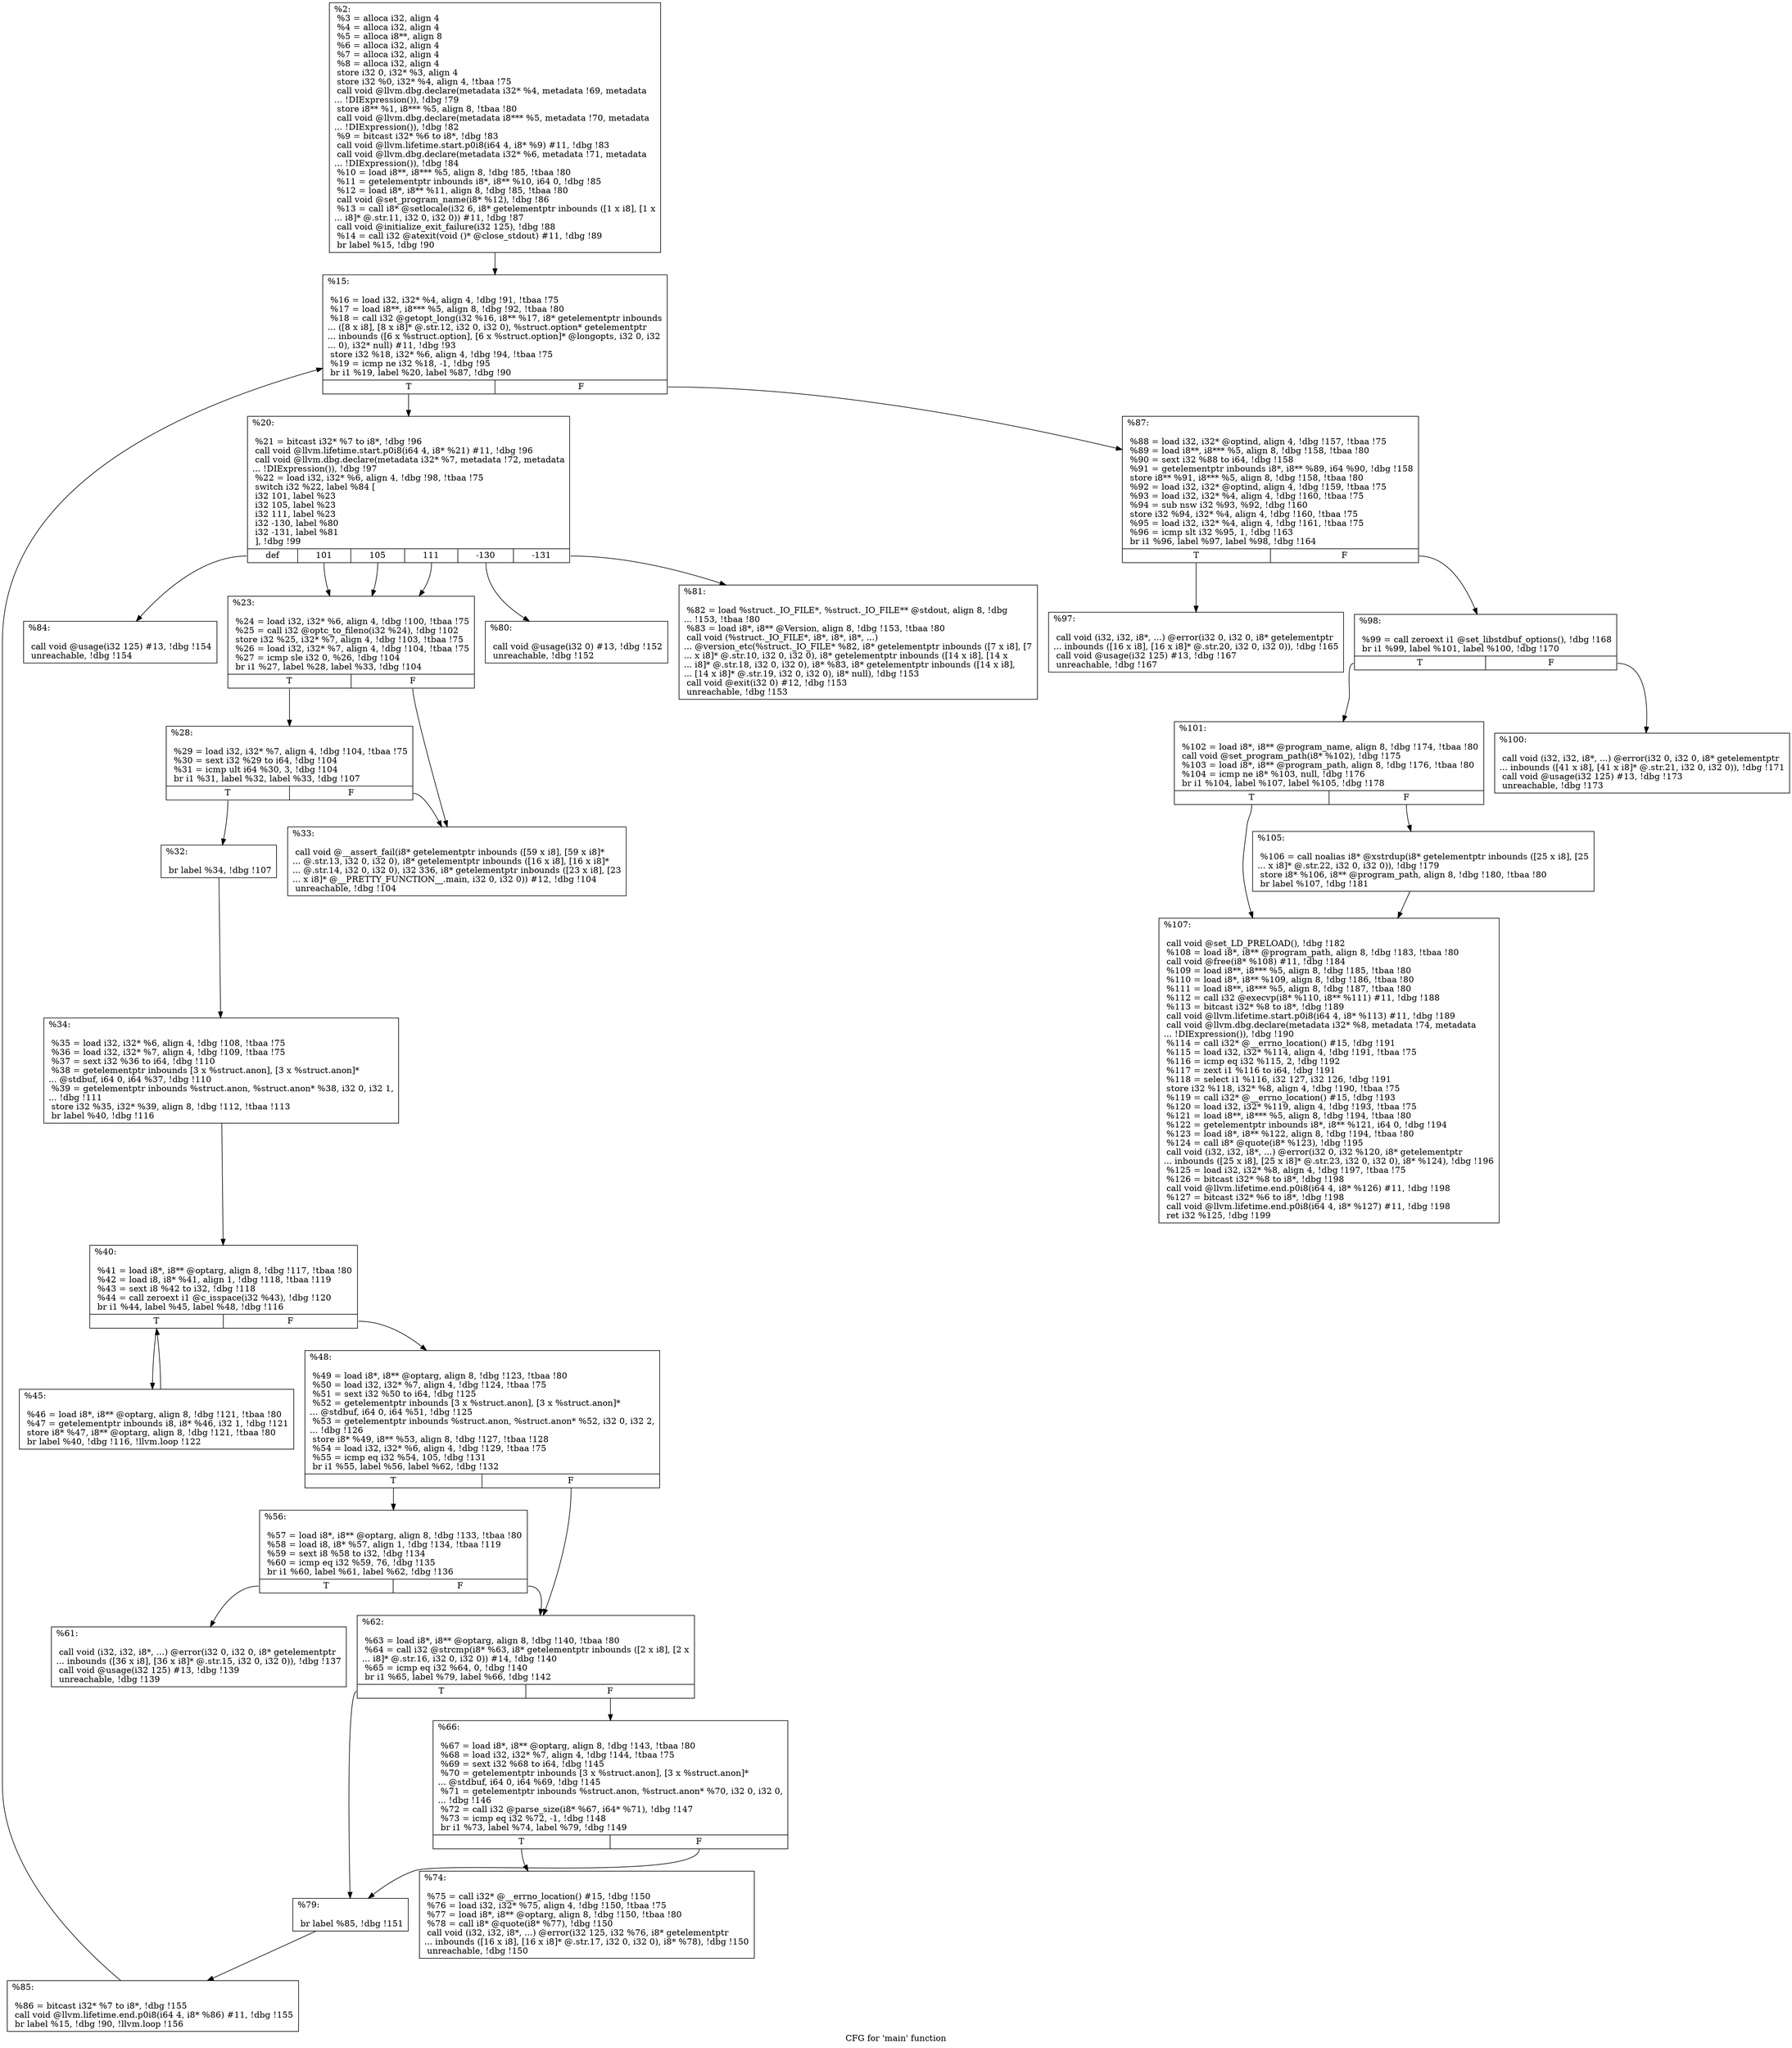 digraph "CFG for 'main' function" {
	label="CFG for 'main' function";

	Node0x27ccde0 [shape=record,label="{%2:\l  %3 = alloca i32, align 4\l  %4 = alloca i32, align 4\l  %5 = alloca i8**, align 8\l  %6 = alloca i32, align 4\l  %7 = alloca i32, align 4\l  %8 = alloca i32, align 4\l  store i32 0, i32* %3, align 4\l  store i32 %0, i32* %4, align 4, !tbaa !75\l  call void @llvm.dbg.declare(metadata i32* %4, metadata !69, metadata\l... !DIExpression()), !dbg !79\l  store i8** %1, i8*** %5, align 8, !tbaa !80\l  call void @llvm.dbg.declare(metadata i8*** %5, metadata !70, metadata\l... !DIExpression()), !dbg !82\l  %9 = bitcast i32* %6 to i8*, !dbg !83\l  call void @llvm.lifetime.start.p0i8(i64 4, i8* %9) #11, !dbg !83\l  call void @llvm.dbg.declare(metadata i32* %6, metadata !71, metadata\l... !DIExpression()), !dbg !84\l  %10 = load i8**, i8*** %5, align 8, !dbg !85, !tbaa !80\l  %11 = getelementptr inbounds i8*, i8** %10, i64 0, !dbg !85\l  %12 = load i8*, i8** %11, align 8, !dbg !85, !tbaa !80\l  call void @set_program_name(i8* %12), !dbg !86\l  %13 = call i8* @setlocale(i32 6, i8* getelementptr inbounds ([1 x i8], [1 x\l... i8]* @.str.11, i32 0, i32 0)) #11, !dbg !87\l  call void @initialize_exit_failure(i32 125), !dbg !88\l  %14 = call i32 @atexit(void ()* @close_stdout) #11, !dbg !89\l  br label %15, !dbg !90\l}"];
	Node0x27ccde0 -> Node0x27ccf20;
	Node0x27ccf20 [shape=record,label="{%15:\l\l  %16 = load i32, i32* %4, align 4, !dbg !91, !tbaa !75\l  %17 = load i8**, i8*** %5, align 8, !dbg !92, !tbaa !80\l  %18 = call i32 @getopt_long(i32 %16, i8** %17, i8* getelementptr inbounds\l... ([8 x i8], [8 x i8]* @.str.12, i32 0, i32 0), %struct.option* getelementptr\l... inbounds ([6 x %struct.option], [6 x %struct.option]* @longopts, i32 0, i32\l... 0), i32* null) #11, !dbg !93\l  store i32 %18, i32* %6, align 4, !dbg !94, !tbaa !75\l  %19 = icmp ne i32 %18, -1, !dbg !95\l  br i1 %19, label %20, label %87, !dbg !90\l|{<s0>T|<s1>F}}"];
	Node0x27ccf20:s0 -> Node0x27ccf70;
	Node0x27ccf20:s1 -> Node0x27cd560;
	Node0x27ccf70 [shape=record,label="{%20:\l\l  %21 = bitcast i32* %7 to i8*, !dbg !96\l  call void @llvm.lifetime.start.p0i8(i64 4, i8* %21) #11, !dbg !96\l  call void @llvm.dbg.declare(metadata i32* %7, metadata !72, metadata\l... !DIExpression()), !dbg !97\l  %22 = load i32, i32* %6, align 4, !dbg !98, !tbaa !75\l  switch i32 %22, label %84 [\l    i32 101, label %23\l    i32 105, label %23\l    i32 111, label %23\l    i32 -130, label %80\l    i32 -131, label %81\l  ], !dbg !99\l|{<s0>def|<s1>101|<s2>105|<s3>111|<s4>-130|<s5>-131}}"];
	Node0x27ccf70:s0 -> Node0x27cd4c0;
	Node0x27ccf70:s1 -> Node0x27ccfc0;
	Node0x27ccf70:s2 -> Node0x27ccfc0;
	Node0x27ccf70:s3 -> Node0x27ccfc0;
	Node0x27ccf70:s4 -> Node0x27cd420;
	Node0x27ccf70:s5 -> Node0x27cd470;
	Node0x27ccfc0 [shape=record,label="{%23:\l\l  %24 = load i32, i32* %6, align 4, !dbg !100, !tbaa !75\l  %25 = call i32 @optc_to_fileno(i32 %24), !dbg !102\l  store i32 %25, i32* %7, align 4, !dbg !103, !tbaa !75\l  %26 = load i32, i32* %7, align 4, !dbg !104, !tbaa !75\l  %27 = icmp sle i32 0, %26, !dbg !104\l  br i1 %27, label %28, label %33, !dbg !104\l|{<s0>T|<s1>F}}"];
	Node0x27ccfc0:s0 -> Node0x27cd010;
	Node0x27ccfc0:s1 -> Node0x27cd0b0;
	Node0x27cd010 [shape=record,label="{%28:\l\l  %29 = load i32, i32* %7, align 4, !dbg !104, !tbaa !75\l  %30 = sext i32 %29 to i64, !dbg !104\l  %31 = icmp ult i64 %30, 3, !dbg !104\l  br i1 %31, label %32, label %33, !dbg !107\l|{<s0>T|<s1>F}}"];
	Node0x27cd010:s0 -> Node0x27cd060;
	Node0x27cd010:s1 -> Node0x27cd0b0;
	Node0x27cd060 [shape=record,label="{%32:\l\l  br label %34, !dbg !107\l}"];
	Node0x27cd060 -> Node0x27cd100;
	Node0x27cd0b0 [shape=record,label="{%33:\l\l  call void @__assert_fail(i8* getelementptr inbounds ([59 x i8], [59 x i8]*\l... @.str.13, i32 0, i32 0), i8* getelementptr inbounds ([16 x i8], [16 x i8]*\l... @.str.14, i32 0, i32 0), i32 336, i8* getelementptr inbounds ([23 x i8], [23\l... x i8]* @__PRETTY_FUNCTION__.main, i32 0, i32 0)) #12, !dbg !104\l  unreachable, !dbg !104\l}"];
	Node0x27cd100 [shape=record,label="{%34:\l\l  %35 = load i32, i32* %6, align 4, !dbg !108, !tbaa !75\l  %36 = load i32, i32* %7, align 4, !dbg !109, !tbaa !75\l  %37 = sext i32 %36 to i64, !dbg !110\l  %38 = getelementptr inbounds [3 x %struct.anon], [3 x %struct.anon]*\l... @stdbuf, i64 0, i64 %37, !dbg !110\l  %39 = getelementptr inbounds %struct.anon, %struct.anon* %38, i32 0, i32 1,\l... !dbg !111\l  store i32 %35, i32* %39, align 8, !dbg !112, !tbaa !113\l  br label %40, !dbg !116\l}"];
	Node0x27cd100 -> Node0x27cd150;
	Node0x27cd150 [shape=record,label="{%40:\l\l  %41 = load i8*, i8** @optarg, align 8, !dbg !117, !tbaa !80\l  %42 = load i8, i8* %41, align 1, !dbg !118, !tbaa !119\l  %43 = sext i8 %42 to i32, !dbg !118\l  %44 = call zeroext i1 @c_isspace(i32 %43), !dbg !120\l  br i1 %44, label %45, label %48, !dbg !116\l|{<s0>T|<s1>F}}"];
	Node0x27cd150:s0 -> Node0x27cd1a0;
	Node0x27cd150:s1 -> Node0x27cd1f0;
	Node0x27cd1a0 [shape=record,label="{%45:\l\l  %46 = load i8*, i8** @optarg, align 8, !dbg !121, !tbaa !80\l  %47 = getelementptr inbounds i8, i8* %46, i32 1, !dbg !121\l  store i8* %47, i8** @optarg, align 8, !dbg !121, !tbaa !80\l  br label %40, !dbg !116, !llvm.loop !122\l}"];
	Node0x27cd1a0 -> Node0x27cd150;
	Node0x27cd1f0 [shape=record,label="{%48:\l\l  %49 = load i8*, i8** @optarg, align 8, !dbg !123, !tbaa !80\l  %50 = load i32, i32* %7, align 4, !dbg !124, !tbaa !75\l  %51 = sext i32 %50 to i64, !dbg !125\l  %52 = getelementptr inbounds [3 x %struct.anon], [3 x %struct.anon]*\l... @stdbuf, i64 0, i64 %51, !dbg !125\l  %53 = getelementptr inbounds %struct.anon, %struct.anon* %52, i32 0, i32 2,\l... !dbg !126\l  store i8* %49, i8** %53, align 8, !dbg !127, !tbaa !128\l  %54 = load i32, i32* %6, align 4, !dbg !129, !tbaa !75\l  %55 = icmp eq i32 %54, 105, !dbg !131\l  br i1 %55, label %56, label %62, !dbg !132\l|{<s0>T|<s1>F}}"];
	Node0x27cd1f0:s0 -> Node0x27cd240;
	Node0x27cd1f0:s1 -> Node0x27cd2e0;
	Node0x27cd240 [shape=record,label="{%56:\l\l  %57 = load i8*, i8** @optarg, align 8, !dbg !133, !tbaa !80\l  %58 = load i8, i8* %57, align 1, !dbg !134, !tbaa !119\l  %59 = sext i8 %58 to i32, !dbg !134\l  %60 = icmp eq i32 %59, 76, !dbg !135\l  br i1 %60, label %61, label %62, !dbg !136\l|{<s0>T|<s1>F}}"];
	Node0x27cd240:s0 -> Node0x27cd290;
	Node0x27cd240:s1 -> Node0x27cd2e0;
	Node0x27cd290 [shape=record,label="{%61:\l\l  call void (i32, i32, i8*, ...) @error(i32 0, i32 0, i8* getelementptr\l... inbounds ([36 x i8], [36 x i8]* @.str.15, i32 0, i32 0)), !dbg !137\l  call void @usage(i32 125) #13, !dbg !139\l  unreachable, !dbg !139\l}"];
	Node0x27cd2e0 [shape=record,label="{%62:\l\l  %63 = load i8*, i8** @optarg, align 8, !dbg !140, !tbaa !80\l  %64 = call i32 @strcmp(i8* %63, i8* getelementptr inbounds ([2 x i8], [2 x\l... i8]* @.str.16, i32 0, i32 0)) #14, !dbg !140\l  %65 = icmp eq i32 %64, 0, !dbg !140\l  br i1 %65, label %79, label %66, !dbg !142\l|{<s0>T|<s1>F}}"];
	Node0x27cd2e0:s0 -> Node0x27cd3d0;
	Node0x27cd2e0:s1 -> Node0x27cd330;
	Node0x27cd330 [shape=record,label="{%66:\l\l  %67 = load i8*, i8** @optarg, align 8, !dbg !143, !tbaa !80\l  %68 = load i32, i32* %7, align 4, !dbg !144, !tbaa !75\l  %69 = sext i32 %68 to i64, !dbg !145\l  %70 = getelementptr inbounds [3 x %struct.anon], [3 x %struct.anon]*\l... @stdbuf, i64 0, i64 %69, !dbg !145\l  %71 = getelementptr inbounds %struct.anon, %struct.anon* %70, i32 0, i32 0,\l... !dbg !146\l  %72 = call i32 @parse_size(i8* %67, i64* %71), !dbg !147\l  %73 = icmp eq i32 %72, -1, !dbg !148\l  br i1 %73, label %74, label %79, !dbg !149\l|{<s0>T|<s1>F}}"];
	Node0x27cd330:s0 -> Node0x27cd380;
	Node0x27cd330:s1 -> Node0x27cd3d0;
	Node0x27cd380 [shape=record,label="{%74:\l\l  %75 = call i32* @__errno_location() #15, !dbg !150\l  %76 = load i32, i32* %75, align 4, !dbg !150, !tbaa !75\l  %77 = load i8*, i8** @optarg, align 8, !dbg !150, !tbaa !80\l  %78 = call i8* @quote(i8* %77), !dbg !150\l  call void (i32, i32, i8*, ...) @error(i32 125, i32 %76, i8* getelementptr\l... inbounds ([16 x i8], [16 x i8]* @.str.17, i32 0, i32 0), i8* %78), !dbg !150\l  unreachable, !dbg !150\l}"];
	Node0x27cd3d0 [shape=record,label="{%79:\l\l  br label %85, !dbg !151\l}"];
	Node0x27cd3d0 -> Node0x27cd510;
	Node0x27cd420 [shape=record,label="{%80:\l\l  call void @usage(i32 0) #13, !dbg !152\l  unreachable, !dbg !152\l}"];
	Node0x27cd470 [shape=record,label="{%81:\l\l  %82 = load %struct._IO_FILE*, %struct._IO_FILE** @stdout, align 8, !dbg\l... !153, !tbaa !80\l  %83 = load i8*, i8** @Version, align 8, !dbg !153, !tbaa !80\l  call void (%struct._IO_FILE*, i8*, i8*, i8*, ...)\l... @version_etc(%struct._IO_FILE* %82, i8* getelementptr inbounds ([7 x i8], [7\l... x i8]* @.str.10, i32 0, i32 0), i8* getelementptr inbounds ([14 x i8], [14 x\l... i8]* @.str.18, i32 0, i32 0), i8* %83, i8* getelementptr inbounds ([14 x i8],\l... [14 x i8]* @.str.19, i32 0, i32 0), i8* null), !dbg !153\l  call void @exit(i32 0) #12, !dbg !153\l  unreachable, !dbg !153\l}"];
	Node0x27cd4c0 [shape=record,label="{%84:\l\l  call void @usage(i32 125) #13, !dbg !154\l  unreachable, !dbg !154\l}"];
	Node0x27cd510 [shape=record,label="{%85:\l\l  %86 = bitcast i32* %7 to i8*, !dbg !155\l  call void @llvm.lifetime.end.p0i8(i64 4, i8* %86) #11, !dbg !155\l  br label %15, !dbg !90, !llvm.loop !156\l}"];
	Node0x27cd510 -> Node0x27ccf20;
	Node0x27cd560 [shape=record,label="{%87:\l\l  %88 = load i32, i32* @optind, align 4, !dbg !157, !tbaa !75\l  %89 = load i8**, i8*** %5, align 8, !dbg !158, !tbaa !80\l  %90 = sext i32 %88 to i64, !dbg !158\l  %91 = getelementptr inbounds i8*, i8** %89, i64 %90, !dbg !158\l  store i8** %91, i8*** %5, align 8, !dbg !158, !tbaa !80\l  %92 = load i32, i32* @optind, align 4, !dbg !159, !tbaa !75\l  %93 = load i32, i32* %4, align 4, !dbg !160, !tbaa !75\l  %94 = sub nsw i32 %93, %92, !dbg !160\l  store i32 %94, i32* %4, align 4, !dbg !160, !tbaa !75\l  %95 = load i32, i32* %4, align 4, !dbg !161, !tbaa !75\l  %96 = icmp slt i32 %95, 1, !dbg !163\l  br i1 %96, label %97, label %98, !dbg !164\l|{<s0>T|<s1>F}}"];
	Node0x27cd560:s0 -> Node0x27cd5b0;
	Node0x27cd560:s1 -> Node0x27cd600;
	Node0x27cd5b0 [shape=record,label="{%97:\l\l  call void (i32, i32, i8*, ...) @error(i32 0, i32 0, i8* getelementptr\l... inbounds ([16 x i8], [16 x i8]* @.str.20, i32 0, i32 0)), !dbg !165\l  call void @usage(i32 125) #13, !dbg !167\l  unreachable, !dbg !167\l}"];
	Node0x27cd600 [shape=record,label="{%98:\l\l  %99 = call zeroext i1 @set_libstdbuf_options(), !dbg !168\l  br i1 %99, label %101, label %100, !dbg !170\l|{<s0>T|<s1>F}}"];
	Node0x27cd600:s0 -> Node0x27cd6a0;
	Node0x27cd600:s1 -> Node0x27cd650;
	Node0x27cd650 [shape=record,label="{%100:\l\l  call void (i32, i32, i8*, ...) @error(i32 0, i32 0, i8* getelementptr\l... inbounds ([41 x i8], [41 x i8]* @.str.21, i32 0, i32 0)), !dbg !171\l  call void @usage(i32 125) #13, !dbg !173\l  unreachable, !dbg !173\l}"];
	Node0x27cd6a0 [shape=record,label="{%101:\l\l  %102 = load i8*, i8** @program_name, align 8, !dbg !174, !tbaa !80\l  call void @set_program_path(i8* %102), !dbg !175\l  %103 = load i8*, i8** @program_path, align 8, !dbg !176, !tbaa !80\l  %104 = icmp ne i8* %103, null, !dbg !176\l  br i1 %104, label %107, label %105, !dbg !178\l|{<s0>T|<s1>F}}"];
	Node0x27cd6a0:s0 -> Node0x27cd740;
	Node0x27cd6a0:s1 -> Node0x27cd6f0;
	Node0x27cd6f0 [shape=record,label="{%105:\l\l  %106 = call noalias i8* @xstrdup(i8* getelementptr inbounds ([25 x i8], [25\l... x i8]* @.str.22, i32 0, i32 0)), !dbg !179\l  store i8* %106, i8** @program_path, align 8, !dbg !180, !tbaa !80\l  br label %107, !dbg !181\l}"];
	Node0x27cd6f0 -> Node0x27cd740;
	Node0x27cd740 [shape=record,label="{%107:\l\l  call void @set_LD_PRELOAD(), !dbg !182\l  %108 = load i8*, i8** @program_path, align 8, !dbg !183, !tbaa !80\l  call void @free(i8* %108) #11, !dbg !184\l  %109 = load i8**, i8*** %5, align 8, !dbg !185, !tbaa !80\l  %110 = load i8*, i8** %109, align 8, !dbg !186, !tbaa !80\l  %111 = load i8**, i8*** %5, align 8, !dbg !187, !tbaa !80\l  %112 = call i32 @execvp(i8* %110, i8** %111) #11, !dbg !188\l  %113 = bitcast i32* %8 to i8*, !dbg !189\l  call void @llvm.lifetime.start.p0i8(i64 4, i8* %113) #11, !dbg !189\l  call void @llvm.dbg.declare(metadata i32* %8, metadata !74, metadata\l... !DIExpression()), !dbg !190\l  %114 = call i32* @__errno_location() #15, !dbg !191\l  %115 = load i32, i32* %114, align 4, !dbg !191, !tbaa !75\l  %116 = icmp eq i32 %115, 2, !dbg !192\l  %117 = zext i1 %116 to i64, !dbg !191\l  %118 = select i1 %116, i32 127, i32 126, !dbg !191\l  store i32 %118, i32* %8, align 4, !dbg !190, !tbaa !75\l  %119 = call i32* @__errno_location() #15, !dbg !193\l  %120 = load i32, i32* %119, align 4, !dbg !193, !tbaa !75\l  %121 = load i8**, i8*** %5, align 8, !dbg !194, !tbaa !80\l  %122 = getelementptr inbounds i8*, i8** %121, i64 0, !dbg !194\l  %123 = load i8*, i8** %122, align 8, !dbg !194, !tbaa !80\l  %124 = call i8* @quote(i8* %123), !dbg !195\l  call void (i32, i32, i8*, ...) @error(i32 0, i32 %120, i8* getelementptr\l... inbounds ([25 x i8], [25 x i8]* @.str.23, i32 0, i32 0), i8* %124), !dbg !196\l  %125 = load i32, i32* %8, align 4, !dbg !197, !tbaa !75\l  %126 = bitcast i32* %8 to i8*, !dbg !198\l  call void @llvm.lifetime.end.p0i8(i64 4, i8* %126) #11, !dbg !198\l  %127 = bitcast i32* %6 to i8*, !dbg !198\l  call void @llvm.lifetime.end.p0i8(i64 4, i8* %127) #11, !dbg !198\l  ret i32 %125, !dbg !199\l}"];
}
